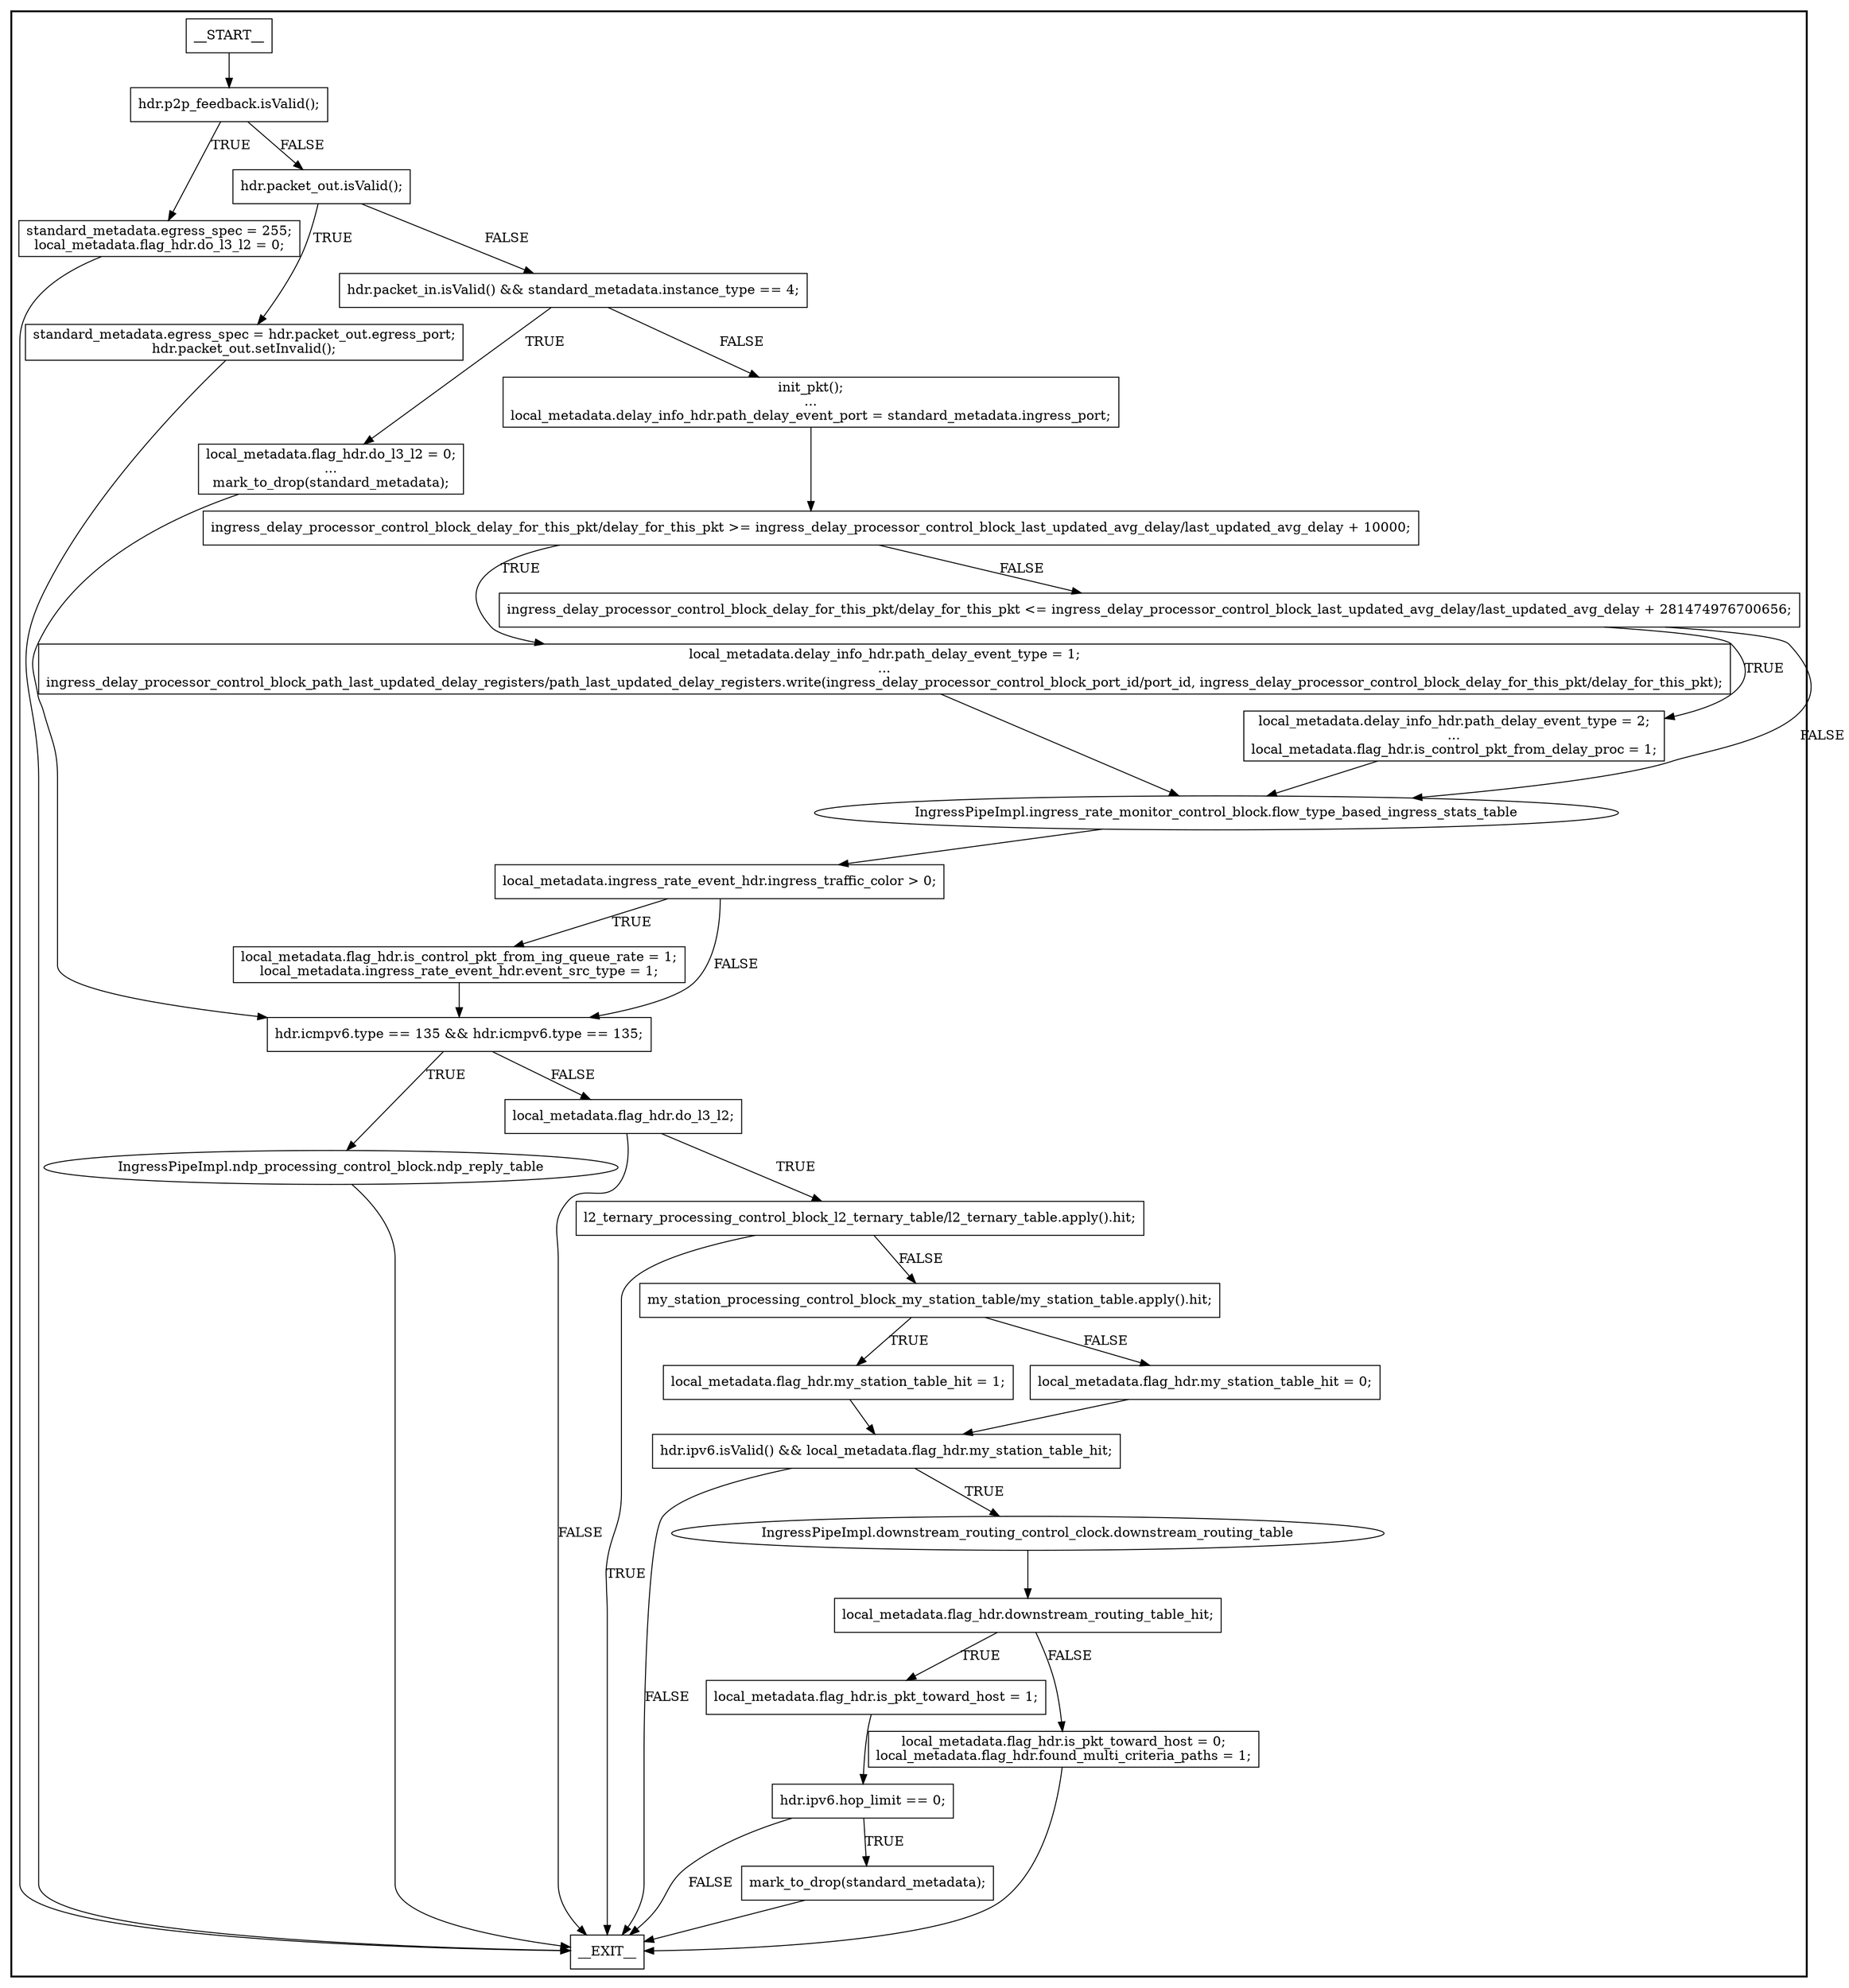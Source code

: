 digraph IngressPipeImpl {
subgraph cluster {
graph [
label="", labeljust=r, style=bold];
0[label=__START__, margin="", shape=rectangle, style=solid];
1[label=__EXIT__, margin="", shape=rectangle, style=solid];
2[label="hdr.p2p_feedback.isValid();", margin="", shape=rectangle, style=solid];
3[label="standard_metadata.egress_spec = 255;
local_metadata.flag_hdr.do_l3_l2 = 0;", margin="", shape=rectangle, style=solid];
4[label="hdr.packet_out.isValid();", margin="", shape=rectangle, style=solid];
5[label="standard_metadata.egress_spec = hdr.packet_out.egress_port;
hdr.packet_out.setInvalid();", margin="", shape=rectangle, style=solid];
6[label="hdr.packet_in.isValid() && standard_metadata.instance_type == 4;", margin="", shape=rectangle, style=solid];
7[label="local_metadata.flag_hdr.do_l3_l2 = 0;
...
mark_to_drop(standard_metadata);", margin="", shape=rectangle, style=solid];
8[label="init_pkt();
...
local_metadata.delay_info_hdr.path_delay_event_port = standard_metadata.ingress_port;", margin="", shape=rectangle, style=solid];
9[label="ingress_delay_processor_control_block_delay_for_this_pkt/delay_for_this_pkt >= ingress_delay_processor_control_block_last_updated_avg_delay/last_updated_avg_delay + 10000;", margin="", shape=rectangle, style=solid];
10[label="local_metadata.delay_info_hdr.path_delay_event_type = 1;
...
ingress_delay_processor_control_block_path_last_updated_delay_registers/path_last_updated_delay_registers.write(ingress_delay_processor_control_block_port_id/port_id, ingress_delay_processor_control_block_delay_for_this_pkt/delay_for_this_pkt);", margin="", shape=rectangle, style=solid];
11[label="ingress_delay_processor_control_block_delay_for_this_pkt/delay_for_this_pkt <= ingress_delay_processor_control_block_last_updated_avg_delay/last_updated_avg_delay + 281474976700656;", margin="", shape=rectangle, style=solid];
12[label="local_metadata.delay_info_hdr.path_delay_event_type = 2;
...
local_metadata.flag_hdr.is_control_pkt_from_delay_proc = 1;", margin="", shape=rectangle, style=solid];
13[label="IngressPipeImpl.ingress_rate_monitor_control_block.flow_type_based_ingress_stats_table", margin="", shape=ellipse, style=solid];
14[label="local_metadata.ingress_rate_event_hdr.ingress_traffic_color > 0;", margin="", shape=rectangle, style=solid];
15[label="local_metadata.flag_hdr.is_control_pkt_from_ing_queue_rate = 1;
local_metadata.ingress_rate_event_hdr.event_src_type = 1;", margin="", shape=rectangle, style=solid];
16[label="hdr.icmpv6.type == 135 && hdr.icmpv6.type == 135;", margin="", shape=rectangle, style=solid];
17[label="IngressPipeImpl.ndp_processing_control_block.ndp_reply_table", margin="", shape=ellipse, style=solid];
18[label="local_metadata.flag_hdr.do_l3_l2;", margin="", shape=rectangle, style=solid];
19[label="l2_ternary_processing_control_block_l2_ternary_table/l2_ternary_table.apply().hit;", margin="", shape=rectangle, style=solid];
20[label="my_station_processing_control_block_my_station_table/my_station_table.apply().hit;", margin="", shape=rectangle, style=solid];
21[label="local_metadata.flag_hdr.my_station_table_hit = 1;", margin="", shape=rectangle, style=solid];
22[label="local_metadata.flag_hdr.my_station_table_hit = 0;", margin="", shape=rectangle, style=solid];
23[label="hdr.ipv6.isValid() && local_metadata.flag_hdr.my_station_table_hit;", margin="", shape=rectangle, style=solid];
24[label="IngressPipeImpl.downstream_routing_control_clock.downstream_routing_table", margin="", shape=ellipse, style=solid];
25[label="local_metadata.flag_hdr.downstream_routing_table_hit;", margin="", shape=rectangle, style=solid];
26[label="local_metadata.flag_hdr.is_pkt_toward_host = 1;", margin="", shape=rectangle, style=solid];
27[label="hdr.ipv6.hop_limit == 0;", margin="", shape=rectangle, style=solid];
28[label="mark_to_drop(standard_metadata);", margin="", shape=rectangle, style=solid];
29[label="local_metadata.flag_hdr.is_pkt_toward_host = 0;
local_metadata.flag_hdr.found_multi_criteria_paths = 1;", margin="", shape=rectangle, style=solid];
0 -> 2[label=""];
2 -> 3[label=TRUE];
2 -> 4[label=FALSE];
3 -> 1[label=""];
4 -> 5[label=TRUE];
4 -> 6[label=FALSE];
5 -> 1[label=""];
6 -> 7[label=TRUE];
6 -> 8[label=FALSE];
7 -> 16[label=""];
8 -> 9[label=""];
9 -> 10[label=TRUE];
9 -> 11[label=FALSE];
10 -> 13[label=""];
11 -> 12[label=TRUE];
11 -> 13[label=FALSE];
12 -> 13[label=""];
13 -> 14[label=""];
14 -> 15[label=TRUE];
14 -> 16[label=FALSE];
15 -> 16[label=""];
16 -> 17[label=TRUE];
16 -> 18[label=FALSE];
17 -> 1[label=""];
18 -> 19[label=TRUE];
18 -> 1[label=FALSE];
19 -> 1[label=TRUE];
19 -> 20[label=FALSE];
20 -> 21[label=TRUE];
20 -> 22[label=FALSE];
21 -> 23[label=""];
22 -> 23[label=""];
23 -> 24[label=TRUE];
23 -> 1[label=FALSE];
24 -> 25[label=""];
25 -> 26[label=TRUE];
25 -> 29[label=FALSE];
26 -> 27[label=""];
27 -> 28[label=TRUE];
27 -> 1[label=FALSE];
28 -> 1[label=""];
29 -> 1[label=""];
}
}
